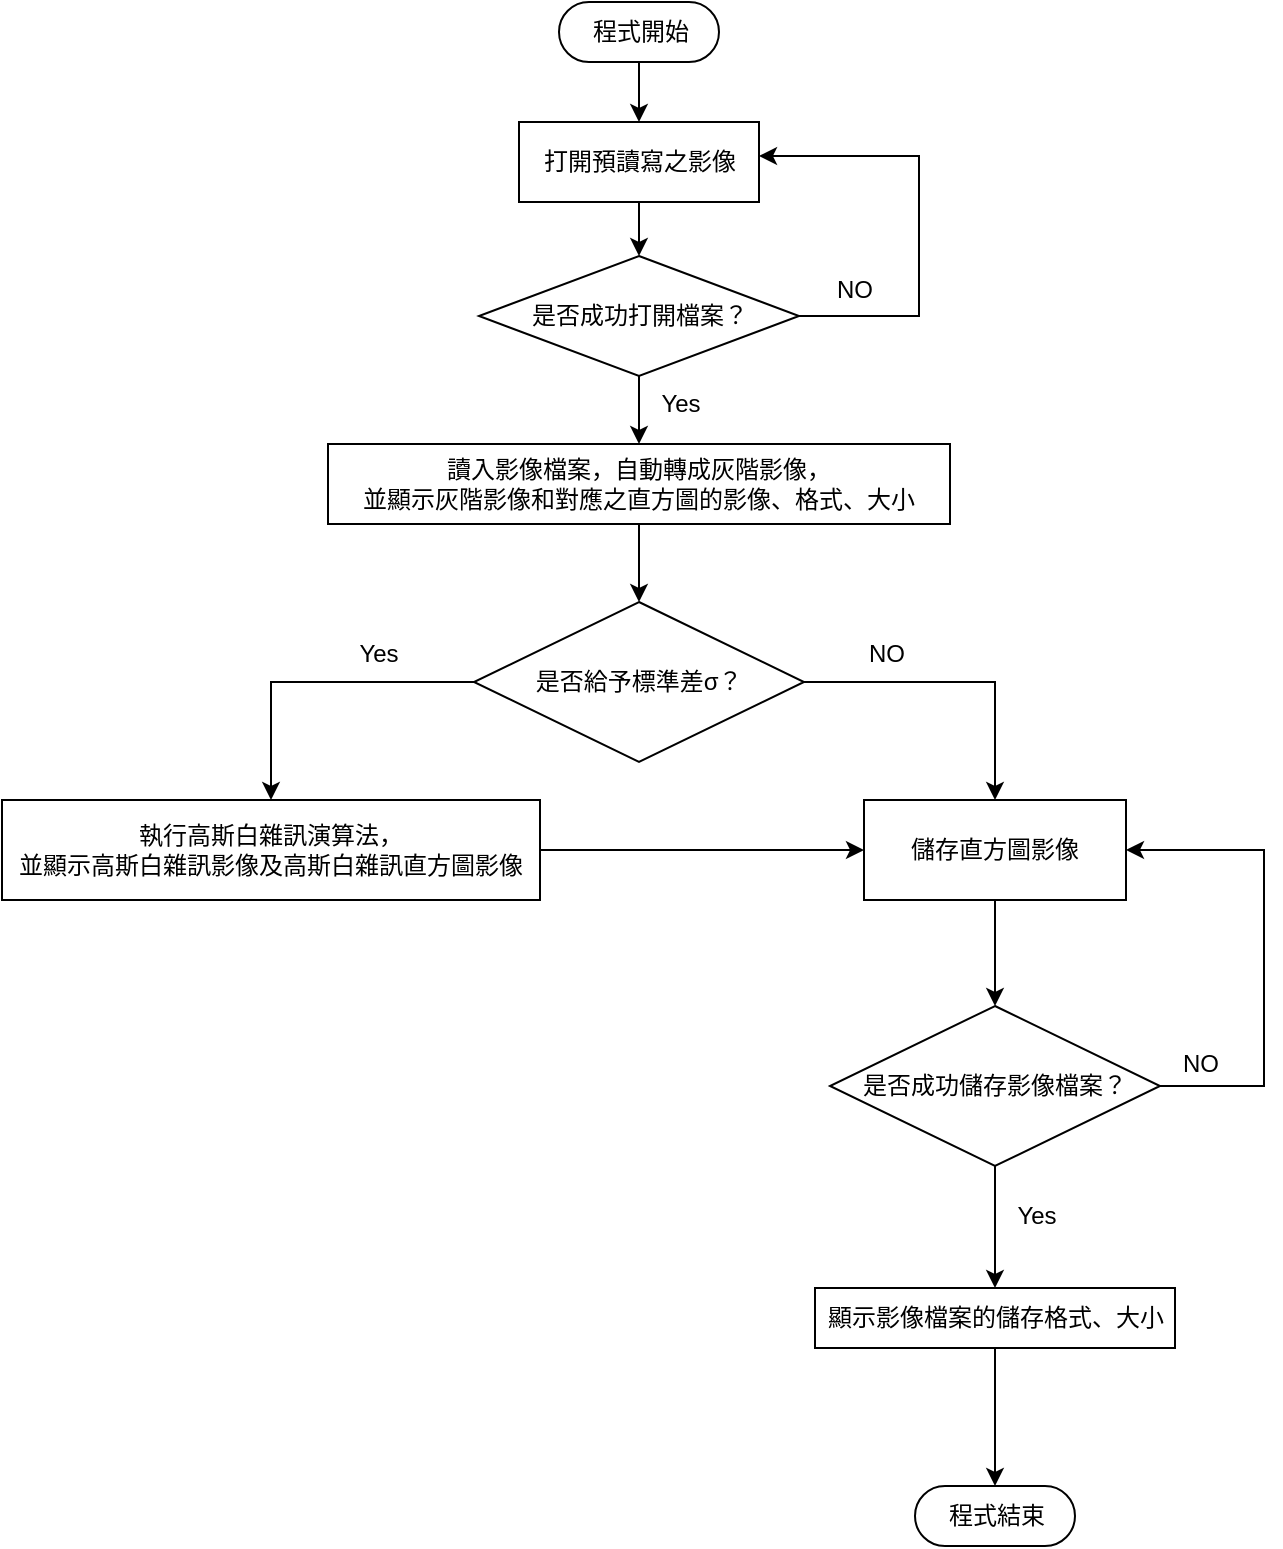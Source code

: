<mxfile version="13.7.9" type="device"><diagram id="RfTGo-wIv_0oaIp8lQ-S" name="Page-1"><mxGraphModel dx="1633" dy="803" grid="0" gridSize="10" guides="1" tooltips="1" connect="1" arrows="1" fold="1" page="1" pageScale="1" pageWidth="850" pageHeight="1100" math="0" shadow="0"><root><mxCell id="0"/><mxCell id="1" parent="0"/><mxCell id="hx35D9OWErO_ZtlUEhPw-4" value="" style="edgeStyle=orthogonalEdgeStyle;rounded=0;orthogonalLoop=1;jettySize=auto;html=1;" parent="1" source="hx35D9OWErO_ZtlUEhPw-2" target="hx35D9OWErO_ZtlUEhPw-3" edge="1"><mxGeometry relative="1" as="geometry"/></mxCell><mxCell id="hx35D9OWErO_ZtlUEhPw-2" value="程式開始" style="html=1;dashed=0;whitespace=wrap;shape=mxgraph.dfd.start" parent="1" vertex="1"><mxGeometry x="368.5" y="32" width="80" height="30" as="geometry"/></mxCell><mxCell id="hx35D9OWErO_ZtlUEhPw-6" value="" style="edgeStyle=orthogonalEdgeStyle;rounded=0;orthogonalLoop=1;jettySize=auto;html=1;" parent="1" source="hx35D9OWErO_ZtlUEhPw-3" target="hx35D9OWErO_ZtlUEhPw-5" edge="1"><mxGeometry relative="1" as="geometry"/></mxCell><mxCell id="hx35D9OWErO_ZtlUEhPw-3" value="打開預讀寫之影像" style="whiteSpace=wrap;html=1;dashed=0;" parent="1" vertex="1"><mxGeometry x="348.5" y="92" width="120" height="40" as="geometry"/></mxCell><mxCell id="hx35D9OWErO_ZtlUEhPw-7" style="edgeStyle=orthogonalEdgeStyle;rounded=0;orthogonalLoop=1;jettySize=auto;html=1;entryX=1;entryY=0.5;entryDx=0;entryDy=0;" parent="1" edge="1"><mxGeometry relative="1" as="geometry"><Array as="points"><mxPoint x="548.5" y="189"/><mxPoint x="548.5" y="109"/></Array><mxPoint x="480.5" y="189" as="sourcePoint"/><mxPoint x="468.5" y="109" as="targetPoint"/></mxGeometry></mxCell><mxCell id="hx35D9OWErO_ZtlUEhPw-10" value="" style="edgeStyle=orthogonalEdgeStyle;rounded=0;orthogonalLoop=1;jettySize=auto;html=1;" parent="1" source="hx35D9OWErO_ZtlUEhPw-5" target="hx35D9OWErO_ZtlUEhPw-9" edge="1"><mxGeometry relative="1" as="geometry"/></mxCell><mxCell id="hx35D9OWErO_ZtlUEhPw-5" value="是否成功打開檔案？" style="rhombus;whiteSpace=wrap;html=1;dashed=0;" parent="1" vertex="1"><mxGeometry x="328.5" y="159" width="160" height="60" as="geometry"/></mxCell><mxCell id="hx35D9OWErO_ZtlUEhPw-8" value="NO" style="text;html=1;align=center;verticalAlign=middle;resizable=0;points=[];autosize=1;" parent="1" vertex="1"><mxGeometry x="500.5" y="166" width="30" height="20" as="geometry"/></mxCell><mxCell id="w-jcOKpWkOqKyJUBCbfS-5" value="" style="edgeStyle=orthogonalEdgeStyle;rounded=0;orthogonalLoop=1;jettySize=auto;html=1;" edge="1" parent="1" source="hx35D9OWErO_ZtlUEhPw-9" target="w-jcOKpWkOqKyJUBCbfS-3"><mxGeometry relative="1" as="geometry"/></mxCell><mxCell id="hx35D9OWErO_ZtlUEhPw-9" value="讀入影像檔案，自動轉成灰階影像，&lt;br&gt;並顯示灰階影像和對應之直方圖的影像、格式、大小" style="whiteSpace=wrap;html=1;dashed=0;" parent="1" vertex="1"><mxGeometry x="253" y="253" width="311" height="40" as="geometry"/></mxCell><mxCell id="hx35D9OWErO_ZtlUEhPw-11" value="Yes" style="text;html=1;align=center;verticalAlign=middle;resizable=0;points=[];autosize=1;" parent="1" vertex="1"><mxGeometry x="408.5" y="223" width="40" height="20" as="geometry"/></mxCell><mxCell id="w-jcOKpWkOqKyJUBCbfS-25" style="edgeStyle=orthogonalEdgeStyle;rounded=0;orthogonalLoop=1;jettySize=auto;html=1;entryX=0;entryY=0.5;entryDx=0;entryDy=0;" edge="1" parent="1" source="hx35D9OWErO_ZtlUEhPw-14" target="w-jcOKpWkOqKyJUBCbfS-23"><mxGeometry relative="1" as="geometry"/></mxCell><mxCell id="hx35D9OWErO_ZtlUEhPw-14" value="執行高斯白雜訊演算法，&lt;br&gt;並顯示高斯白雜訊影像及高斯白雜訊直方圖影像" style="whiteSpace=wrap;html=1;dashed=0;" parent="1" vertex="1"><mxGeometry x="90" y="431" width="269" height="50" as="geometry"/></mxCell><mxCell id="w-jcOKpWkOqKyJUBCbfS-20" style="edgeStyle=orthogonalEdgeStyle;rounded=0;orthogonalLoop=1;jettySize=auto;html=1;exitX=0.5;exitY=1;exitDx=0;exitDy=0;entryX=0.5;entryY=0;entryDx=0;entryDy=0;" edge="1" parent="1" source="hx35D9OWErO_ZtlUEhPw-16" target="hx35D9OWErO_ZtlUEhPw-18"><mxGeometry relative="1" as="geometry"/></mxCell><mxCell id="w-jcOKpWkOqKyJUBCbfS-33" style="edgeStyle=orthogonalEdgeStyle;rounded=0;orthogonalLoop=1;jettySize=auto;html=1;entryX=1;entryY=0.5;entryDx=0;entryDy=0;" edge="1" parent="1" source="hx35D9OWErO_ZtlUEhPw-16" target="w-jcOKpWkOqKyJUBCbfS-23"><mxGeometry relative="1" as="geometry"><Array as="points"><mxPoint x="721" y="574"/><mxPoint x="721" y="456"/></Array></mxGeometry></mxCell><mxCell id="hx35D9OWErO_ZtlUEhPw-16" value="是否成功儲存影像檔案？" style="rhombus;whiteSpace=wrap;html=1;dashed=0;" parent="1" vertex="1"><mxGeometry x="504" y="534" width="165" height="80" as="geometry"/></mxCell><mxCell id="w-jcOKpWkOqKyJUBCbfS-22" style="edgeStyle=orthogonalEdgeStyle;rounded=0;orthogonalLoop=1;jettySize=auto;html=1;" edge="1" parent="1" source="hx35D9OWErO_ZtlUEhPw-18" target="hx35D9OWErO_ZtlUEhPw-20"><mxGeometry relative="1" as="geometry"/></mxCell><mxCell id="hx35D9OWErO_ZtlUEhPw-18" value="顯示影像檔案的儲存格式、大小" style="whiteSpace=wrap;html=1;dashed=0;" parent="1" vertex="1"><mxGeometry x="496.5" y="675" width="180" height="30" as="geometry"/></mxCell><mxCell id="hx35D9OWErO_ZtlUEhPw-20" value="程式結束" style="html=1;dashed=0;whitespace=wrap;shape=mxgraph.dfd.start" parent="1" vertex="1"><mxGeometry x="546.5" y="774" width="80" height="30" as="geometry"/></mxCell><mxCell id="w-jcOKpWkOqKyJUBCbfS-17" style="edgeStyle=orthogonalEdgeStyle;rounded=0;orthogonalLoop=1;jettySize=auto;html=1;exitX=0;exitY=0.5;exitDx=0;exitDy=0;" edge="1" parent="1" source="w-jcOKpWkOqKyJUBCbfS-3" target="hx35D9OWErO_ZtlUEhPw-14"><mxGeometry relative="1" as="geometry"/></mxCell><mxCell id="w-jcOKpWkOqKyJUBCbfS-24" style="edgeStyle=orthogonalEdgeStyle;rounded=0;orthogonalLoop=1;jettySize=auto;html=1;entryX=0.5;entryY=0;entryDx=0;entryDy=0;" edge="1" parent="1" source="w-jcOKpWkOqKyJUBCbfS-3" target="w-jcOKpWkOqKyJUBCbfS-23"><mxGeometry relative="1" as="geometry"/></mxCell><mxCell id="w-jcOKpWkOqKyJUBCbfS-3" value="&lt;span style=&quot;background-color: rgb(255 , 255 , 255)&quot;&gt;是否給予標準差&lt;span style=&quot;font-family: &amp;#34;menlo&amp;#34; , &amp;#34;monaco&amp;#34; , &amp;#34;courier new&amp;#34; , monospace&quot;&gt;σ&lt;/span&gt;&lt;span&gt;？&lt;/span&gt;&lt;/span&gt;" style="rhombus;whiteSpace=wrap;html=1;dashed=0;" vertex="1" parent="1"><mxGeometry x="326" y="332" width="165" height="80" as="geometry"/></mxCell><mxCell id="w-jcOKpWkOqKyJUBCbfS-8" value="Yes" style="text;html=1;align=center;verticalAlign=middle;resizable=0;points=[];autosize=1;" vertex="1" parent="1"><mxGeometry x="258" y="348" width="40" height="20" as="geometry"/></mxCell><mxCell id="w-jcOKpWkOqKyJUBCbfS-15" value="NO" style="text;html=1;align=center;verticalAlign=middle;resizable=0;points=[];autosize=1;" vertex="1" parent="1"><mxGeometry x="516.5" y="348" width="30" height="20" as="geometry"/></mxCell><mxCell id="w-jcOKpWkOqKyJUBCbfS-21" value="Yes" style="text;html=1;align=center;verticalAlign=middle;resizable=0;points=[];autosize=1;" vertex="1" parent="1"><mxGeometry x="586.5" y="629" width="40" height="20" as="geometry"/></mxCell><mxCell id="w-jcOKpWkOqKyJUBCbfS-29" style="edgeStyle=orthogonalEdgeStyle;rounded=0;orthogonalLoop=1;jettySize=auto;html=1;" edge="1" parent="1" source="w-jcOKpWkOqKyJUBCbfS-23" target="hx35D9OWErO_ZtlUEhPw-16"><mxGeometry relative="1" as="geometry"/></mxCell><mxCell id="w-jcOKpWkOqKyJUBCbfS-23" value="儲存直方圖影像" style="whiteSpace=wrap;html=1;dashed=0;" vertex="1" parent="1"><mxGeometry x="521" y="431" width="131" height="50" as="geometry"/></mxCell><mxCell id="w-jcOKpWkOqKyJUBCbfS-31" value="NO" style="text;html=1;align=center;verticalAlign=middle;resizable=0;points=[];autosize=1;" vertex="1" parent="1"><mxGeometry x="674" y="553" width="30" height="20" as="geometry"/></mxCell></root></mxGraphModel></diagram></mxfile>